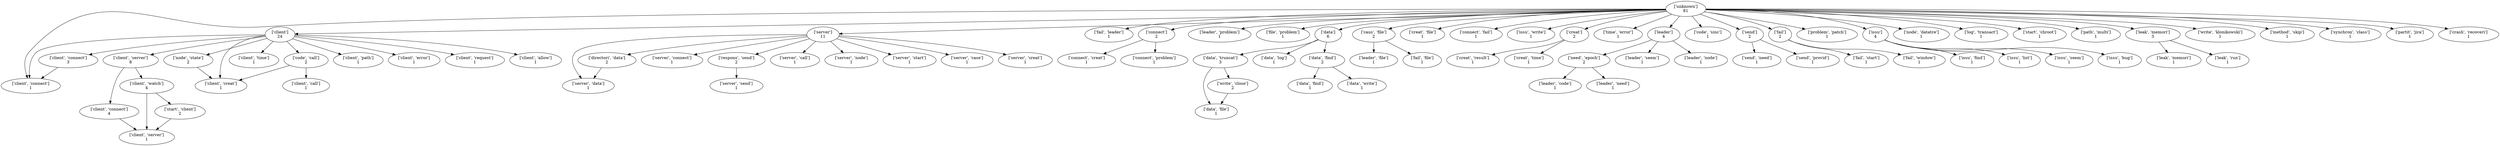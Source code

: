 strict digraph  {
	"['unknown']
81" -> "['client', 'connect']
1";
	"['unknown']
81" -> "['client']
24";
	"['unknown']
81" -> "['server']
11";
	"['unknown']
81" -> "['fail', 'leader']
1";
	"['unknown']
81" -> "['connect']
2";
	"['unknown']
81" -> "['leader', 'problem']
1";
	"['unknown']
81" -> "['file', 'problem']
1";
	"['unknown']
81" -> "['data']
6";
	"['unknown']
81" -> "['caus', 'file']
2";
	"['unknown']
81" -> "['creat', 'file']
1";
	"['unknown']
81" -> "['connect', 'fail']
1";
	"['unknown']
81" -> "['issu', 'write']
1";
	"['unknown']
81" -> "['creat']
2";
	"['unknown']
81" -> "['time', 'error']
1";
	"['unknown']
81" -> "['leader']
4";
	"['unknown']
81" -> "['code', 'sinc']
1";
	"['unknown']
81" -> "['send']
2";
	"['unknown']
81" -> "['fail']
2";
	"['unknown']
81" -> "['problem', 'patch']
1";
	"['unknown']
81" -> "['issu']
4";
	"['unknown']
81" -> "['node', 'datatre']
1";
	"['unknown']
81" -> "['log', 'transact']
1";
	"['unknown']
81" -> "['start', 'chroot']
1";
	"['unknown']
81" -> "['path', 'multi']
1";
	"['unknown']
81" -> "['leak', 'memori']
3";
	"['unknown']
81" -> "['write', 'klonikowski']
1";
	"['unknown']
81" -> "['method', 'skip']
1";
	"['unknown']
81" -> "['synchron', 'class']
1";
	"['unknown']
81" -> "['partit', 'jira']
1";
	"['unknown']
81" -> "['crash', 'recoveri']
1";
	"['client']
24" -> "['client', 'connect']
1";
	"['client']
24" -> "['client', 'server']
8";
	"['client']
24" -> "['node', 'state']
2";
	"['client']
24" -> "['client', 'connect']
3";
	"['client']
24" -> "['client', 'creat']
1";
	"['client']
24" -> "['client', 'time']
1";
	"['client']
24" -> "['code', 'call']
2";
	"['client']
24" -> "['client', 'path']
1";
	"['client']
24" -> "['client', 'error']
1";
	"['client']
24" -> "['client', 'request']
1";
	"['client']
24" -> "['client', 'allow']
1";
	"['server']
11" -> "['server', 'data']
1";
	"['server']
11" -> "['directori', 'data']
2";
	"['server']
11" -> "['server', 'connect']
1";
	"['server']
11" -> "['respons', 'send']
2";
	"['server']
11" -> "['server', 'call']
1";
	"['server']
11" -> "['server', 'node']
1";
	"['server']
11" -> "['server', 'start']
1";
	"['server']
11" -> "['server', 'case']
1";
	"['server']
11" -> "['server', 'creat']
1";
	"['connect']
2" -> "['connect', 'creat']
1";
	"['connect']
2" -> "['connect', 'problem']
1";
	"['data']
6" -> "['data', 'truncat']
3";
	"['data']
6" -> "['data', 'log']
1";
	"['data']
6" -> "['data', 'find']
2";
	"['caus', 'file']
2" -> "['leader', 'file']
1";
	"['caus', 'file']
2" -> "['fail', 'file']
1";
	"['creat']
2" -> "['creat', 'result']
1";
	"['creat']
2" -> "['creat', 'time']
1";
	"['leader']
4" -> "['need', 'epoch']
2";
	"['leader']
4" -> "['leader', 'seem']
1";
	"['leader']
4" -> "['leader', 'node']
1";
	"['send']
2" -> "['send', 'need']
1";
	"['send']
2" -> "['send', 'provid']
1";
	"['fail']
2" -> "['fail', 'start']
1";
	"['fail']
2" -> "['fail', 'window']
1";
	"['issu']
4" -> "['issu', 'find']
1";
	"['issu']
4" -> "['issu', 'list']
1";
	"['issu']
4" -> "['issu', 'seem']
1";
	"['issu']
4" -> "['issu', 'bug']
1";
	"['leak', 'memori']
3" -> "['leak', 'memori']
1";
	"['leak', 'memori']
3" -> "['leak', 'run']
1";
	"['client', 'server']
8" -> "['client', 'connect']
4";
	"['client', 'server']
8" -> "['client', 'watch']
4";
	"['node', 'state']
2" -> "['client', 'creat']
1";
	"['client', 'connect']
3" -> "['client', 'connect']
1";
	"['code', 'call']
2" -> "['client', 'creat']
1";
	"['code', 'call']
2" -> "['client', 'call']
1";
	"['directori', 'data']
2" -> "['server', 'data']
1";
	"['respons', 'send']
2" -> "['server', 'send']
1";
	"['data', 'truncat']
3" -> "['data', 'file']
1";
	"['data', 'truncat']
3" -> "['write', 'close']
2";
	"['data', 'find']
2" -> "['data', 'find']
1";
	"['data', 'find']
2" -> "['data', 'write']
1";
	"['need', 'epoch']
2" -> "['leader', 'code']
1";
	"['need', 'epoch']
2" -> "['leader', 'need']
1";
	"['client', 'connect']
4" -> "['client', 'server']
1";
	"['client', 'watch']
4" -> "['client', 'server']
1";
	"['client', 'watch']
4" -> "['start', 'client']
2";
	"['write', 'close']
2" -> "['data', 'file']
1";
	"['start', 'client']
2" -> "['client', 'server']
1";
}

